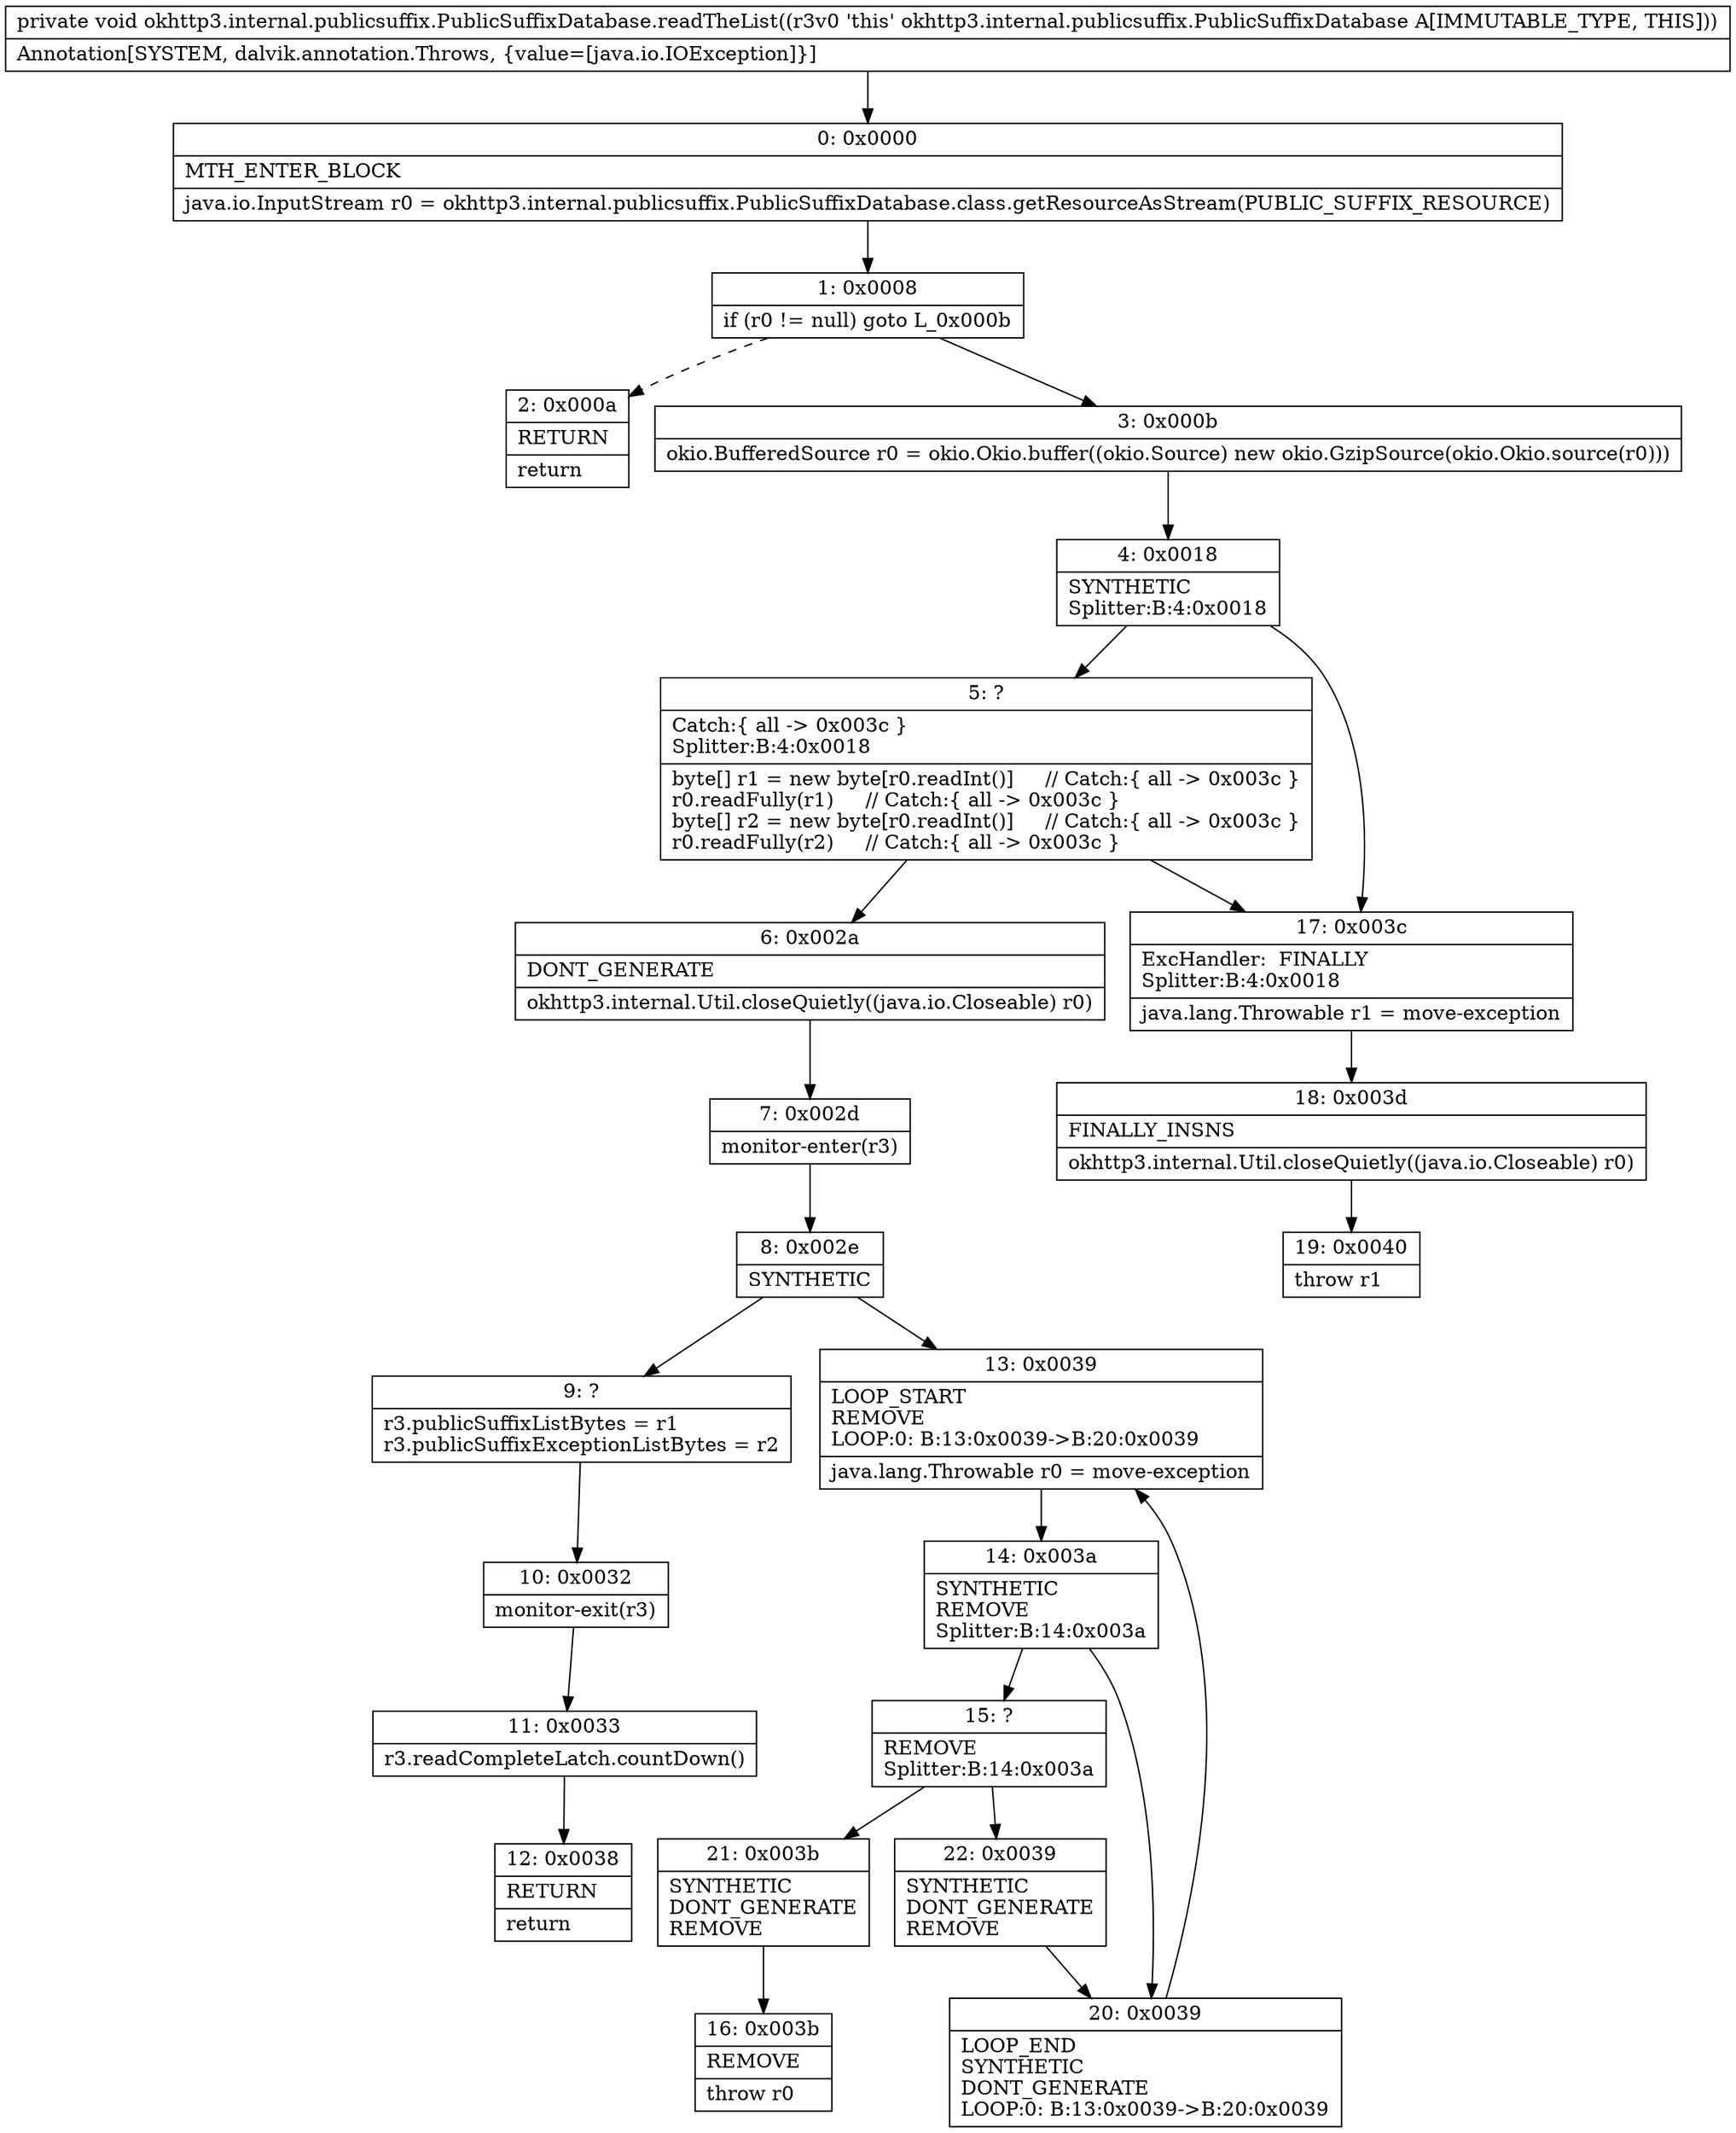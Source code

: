 digraph "CFG forokhttp3.internal.publicsuffix.PublicSuffixDatabase.readTheList()V" {
Node_0 [shape=record,label="{0\:\ 0x0000|MTH_ENTER_BLOCK\l|java.io.InputStream r0 = okhttp3.internal.publicsuffix.PublicSuffixDatabase.class.getResourceAsStream(PUBLIC_SUFFIX_RESOURCE)\l}"];
Node_1 [shape=record,label="{1\:\ 0x0008|if (r0 != null) goto L_0x000b\l}"];
Node_2 [shape=record,label="{2\:\ 0x000a|RETURN\l|return\l}"];
Node_3 [shape=record,label="{3\:\ 0x000b|okio.BufferedSource r0 = okio.Okio.buffer((okio.Source) new okio.GzipSource(okio.Okio.source(r0)))\l}"];
Node_4 [shape=record,label="{4\:\ 0x0018|SYNTHETIC\lSplitter:B:4:0x0018\l}"];
Node_5 [shape=record,label="{5\:\ ?|Catch:\{ all \-\> 0x003c \}\lSplitter:B:4:0x0018\l|byte[] r1 = new byte[r0.readInt()]     \/\/ Catch:\{ all \-\> 0x003c \}\lr0.readFully(r1)     \/\/ Catch:\{ all \-\> 0x003c \}\lbyte[] r2 = new byte[r0.readInt()]     \/\/ Catch:\{ all \-\> 0x003c \}\lr0.readFully(r2)     \/\/ Catch:\{ all \-\> 0x003c \}\l}"];
Node_6 [shape=record,label="{6\:\ 0x002a|DONT_GENERATE\l|okhttp3.internal.Util.closeQuietly((java.io.Closeable) r0)\l}"];
Node_7 [shape=record,label="{7\:\ 0x002d|monitor\-enter(r3)\l}"];
Node_8 [shape=record,label="{8\:\ 0x002e|SYNTHETIC\l}"];
Node_9 [shape=record,label="{9\:\ ?|r3.publicSuffixListBytes = r1\lr3.publicSuffixExceptionListBytes = r2\l}"];
Node_10 [shape=record,label="{10\:\ 0x0032|monitor\-exit(r3)\l}"];
Node_11 [shape=record,label="{11\:\ 0x0033|r3.readCompleteLatch.countDown()\l}"];
Node_12 [shape=record,label="{12\:\ 0x0038|RETURN\l|return\l}"];
Node_13 [shape=record,label="{13\:\ 0x0039|LOOP_START\lREMOVE\lLOOP:0: B:13:0x0039\-\>B:20:0x0039\l|java.lang.Throwable r0 = move\-exception\l}"];
Node_14 [shape=record,label="{14\:\ 0x003a|SYNTHETIC\lREMOVE\lSplitter:B:14:0x003a\l}"];
Node_15 [shape=record,label="{15\:\ ?|REMOVE\lSplitter:B:14:0x003a\l}"];
Node_16 [shape=record,label="{16\:\ 0x003b|REMOVE\l|throw r0\l}"];
Node_17 [shape=record,label="{17\:\ 0x003c|ExcHandler:  FINALLY\lSplitter:B:4:0x0018\l|java.lang.Throwable r1 = move\-exception\l}"];
Node_18 [shape=record,label="{18\:\ 0x003d|FINALLY_INSNS\l|okhttp3.internal.Util.closeQuietly((java.io.Closeable) r0)\l}"];
Node_19 [shape=record,label="{19\:\ 0x0040|throw r1\l}"];
Node_20 [shape=record,label="{20\:\ 0x0039|LOOP_END\lSYNTHETIC\lDONT_GENERATE\lLOOP:0: B:13:0x0039\-\>B:20:0x0039\l}"];
Node_21 [shape=record,label="{21\:\ 0x003b|SYNTHETIC\lDONT_GENERATE\lREMOVE\l}"];
Node_22 [shape=record,label="{22\:\ 0x0039|SYNTHETIC\lDONT_GENERATE\lREMOVE\l}"];
MethodNode[shape=record,label="{private void okhttp3.internal.publicsuffix.PublicSuffixDatabase.readTheList((r3v0 'this' okhttp3.internal.publicsuffix.PublicSuffixDatabase A[IMMUTABLE_TYPE, THIS]))  | Annotation[SYSTEM, dalvik.annotation.Throws, \{value=[java.io.IOException]\}]\l}"];
MethodNode -> Node_0;
Node_0 -> Node_1;
Node_1 -> Node_2[style=dashed];
Node_1 -> Node_3;
Node_3 -> Node_4;
Node_4 -> Node_5;
Node_4 -> Node_17;
Node_5 -> Node_6;
Node_5 -> Node_17;
Node_6 -> Node_7;
Node_7 -> Node_8;
Node_8 -> Node_9;
Node_8 -> Node_13;
Node_9 -> Node_10;
Node_10 -> Node_11;
Node_11 -> Node_12;
Node_13 -> Node_14;
Node_14 -> Node_15;
Node_14 -> Node_20;
Node_15 -> Node_21;
Node_15 -> Node_22;
Node_17 -> Node_18;
Node_18 -> Node_19;
Node_20 -> Node_13;
Node_21 -> Node_16;
Node_22 -> Node_20;
}

